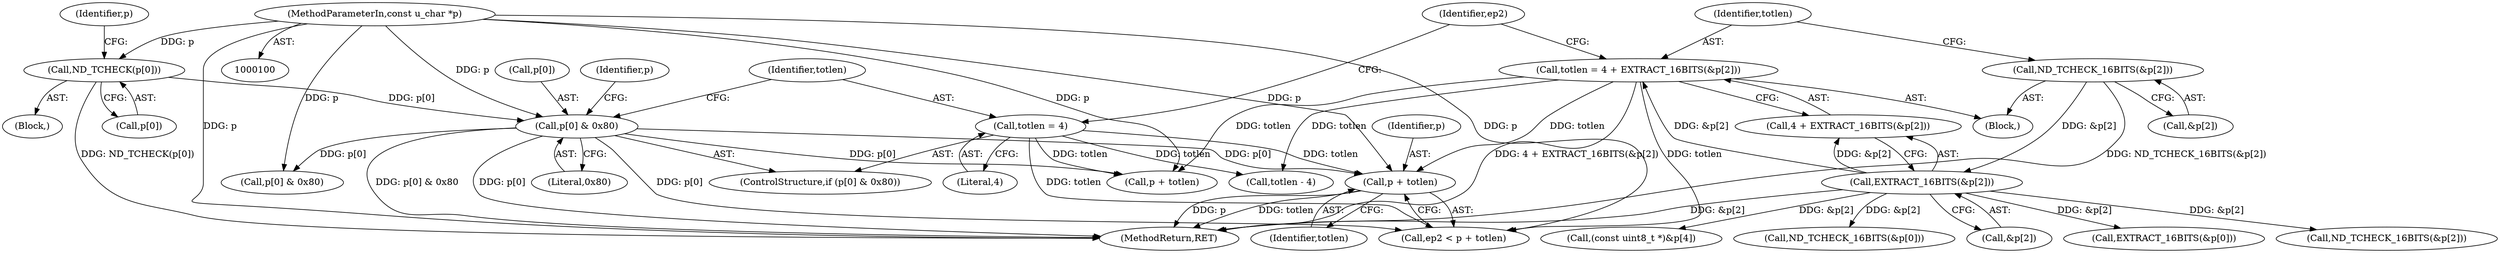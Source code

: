 digraph "0_tcpdump_e0a5a02b0fc1900a69d6c37ed0aab36fb8494e6d_0@pointer" {
"1000142" [label="(Call,p + totlen)"];
"1000115" [label="(Call,p[0] & 0x80)"];
"1000110" [label="(Call,ND_TCHECK(p[0]))"];
"1000102" [label="(MethodParameterIn,const u_char *p)"];
"1000120" [label="(Call,totlen = 4)"];
"1000130" [label="(Call,totlen = 4 + EXTRACT_16BITS(&p[2]))"];
"1000134" [label="(Call,EXTRACT_16BITS(&p[2]))"];
"1000125" [label="(Call,ND_TCHECK_16BITS(&p[2]))"];
"1000154" [label="(Call,ND_TCHECK_16BITS(&p[0]))"];
"1000128" [label="(Identifier,p)"];
"1000135" [label="(Call,&p[2])"];
"1000142" [label="(Call,p + totlen)"];
"1000110" [label="(Call,ND_TCHECK(p[0]))"];
"1000119" [label="(Literal,0x80)"];
"1000117" [label="(Identifier,p)"];
"1000122" [label="(Literal,4)"];
"1000120" [label="(Call,totlen = 4)"];
"1000311" [label="(Call,p + totlen)"];
"1000166" [label="(Call,EXTRACT_16BITS(&p[0]))"];
"1000140" [label="(Call,ep2 < p + totlen)"];
"1000202" [label="(Call,p[0] & 0x80)"];
"1000317" [label="(MethodReturn,RET)"];
"1000284" [label="(Call,totlen - 4)"];
"1000125" [label="(Call,ND_TCHECK_16BITS(&p[2]))"];
"1000131" [label="(Identifier,totlen)"];
"1000144" [label="(Identifier,totlen)"];
"1000143" [label="(Identifier,p)"];
"1000116" [label="(Call,p[0])"];
"1000132" [label="(Call,4 + EXTRACT_16BITS(&p[2]))"];
"1000212" [label="(Call,ND_TCHECK_16BITS(&p[2]))"];
"1000115" [label="(Call,p[0] & 0x80)"];
"1000291" [label="(Call,(const uint8_t *)&p[4])"];
"1000141" [label="(Identifier,ep2)"];
"1000121" [label="(Identifier,totlen)"];
"1000114" [label="(ControlStructure,if (p[0] & 0x80))"];
"1000106" [label="(Block,)"];
"1000130" [label="(Call,totlen = 4 + EXTRACT_16BITS(&p[2]))"];
"1000124" [label="(Block,)"];
"1000126" [label="(Call,&p[2])"];
"1000134" [label="(Call,EXTRACT_16BITS(&p[2]))"];
"1000102" [label="(MethodParameterIn,const u_char *p)"];
"1000111" [label="(Call,p[0])"];
"1000142" -> "1000140"  [label="AST: "];
"1000142" -> "1000144"  [label="CFG: "];
"1000143" -> "1000142"  [label="AST: "];
"1000144" -> "1000142"  [label="AST: "];
"1000140" -> "1000142"  [label="CFG: "];
"1000142" -> "1000317"  [label="DDG: totlen"];
"1000142" -> "1000317"  [label="DDG: p"];
"1000115" -> "1000142"  [label="DDG: p[0]"];
"1000102" -> "1000142"  [label="DDG: p"];
"1000120" -> "1000142"  [label="DDG: totlen"];
"1000130" -> "1000142"  [label="DDG: totlen"];
"1000115" -> "1000114"  [label="AST: "];
"1000115" -> "1000119"  [label="CFG: "];
"1000116" -> "1000115"  [label="AST: "];
"1000119" -> "1000115"  [label="AST: "];
"1000121" -> "1000115"  [label="CFG: "];
"1000128" -> "1000115"  [label="CFG: "];
"1000115" -> "1000317"  [label="DDG: p[0] & 0x80"];
"1000115" -> "1000317"  [label="DDG: p[0]"];
"1000110" -> "1000115"  [label="DDG: p[0]"];
"1000102" -> "1000115"  [label="DDG: p"];
"1000115" -> "1000140"  [label="DDG: p[0]"];
"1000115" -> "1000202"  [label="DDG: p[0]"];
"1000115" -> "1000311"  [label="DDG: p[0]"];
"1000110" -> "1000106"  [label="AST: "];
"1000110" -> "1000111"  [label="CFG: "];
"1000111" -> "1000110"  [label="AST: "];
"1000117" -> "1000110"  [label="CFG: "];
"1000110" -> "1000317"  [label="DDG: ND_TCHECK(p[0])"];
"1000102" -> "1000110"  [label="DDG: p"];
"1000102" -> "1000100"  [label="AST: "];
"1000102" -> "1000317"  [label="DDG: p"];
"1000102" -> "1000140"  [label="DDG: p"];
"1000102" -> "1000202"  [label="DDG: p"];
"1000102" -> "1000311"  [label="DDG: p"];
"1000120" -> "1000114"  [label="AST: "];
"1000120" -> "1000122"  [label="CFG: "];
"1000121" -> "1000120"  [label="AST: "];
"1000122" -> "1000120"  [label="AST: "];
"1000141" -> "1000120"  [label="CFG: "];
"1000120" -> "1000140"  [label="DDG: totlen"];
"1000120" -> "1000284"  [label="DDG: totlen"];
"1000120" -> "1000311"  [label="DDG: totlen"];
"1000130" -> "1000124"  [label="AST: "];
"1000130" -> "1000132"  [label="CFG: "];
"1000131" -> "1000130"  [label="AST: "];
"1000132" -> "1000130"  [label="AST: "];
"1000141" -> "1000130"  [label="CFG: "];
"1000130" -> "1000317"  [label="DDG: 4 + EXTRACT_16BITS(&p[2])"];
"1000134" -> "1000130"  [label="DDG: &p[2]"];
"1000130" -> "1000140"  [label="DDG: totlen"];
"1000130" -> "1000284"  [label="DDG: totlen"];
"1000130" -> "1000311"  [label="DDG: totlen"];
"1000134" -> "1000132"  [label="AST: "];
"1000134" -> "1000135"  [label="CFG: "];
"1000135" -> "1000134"  [label="AST: "];
"1000132" -> "1000134"  [label="CFG: "];
"1000134" -> "1000317"  [label="DDG: &p[2]"];
"1000134" -> "1000132"  [label="DDG: &p[2]"];
"1000125" -> "1000134"  [label="DDG: &p[2]"];
"1000134" -> "1000154"  [label="DDG: &p[2]"];
"1000134" -> "1000166"  [label="DDG: &p[2]"];
"1000134" -> "1000212"  [label="DDG: &p[2]"];
"1000134" -> "1000291"  [label="DDG: &p[2]"];
"1000125" -> "1000124"  [label="AST: "];
"1000125" -> "1000126"  [label="CFG: "];
"1000126" -> "1000125"  [label="AST: "];
"1000131" -> "1000125"  [label="CFG: "];
"1000125" -> "1000317"  [label="DDG: ND_TCHECK_16BITS(&p[2])"];
}
